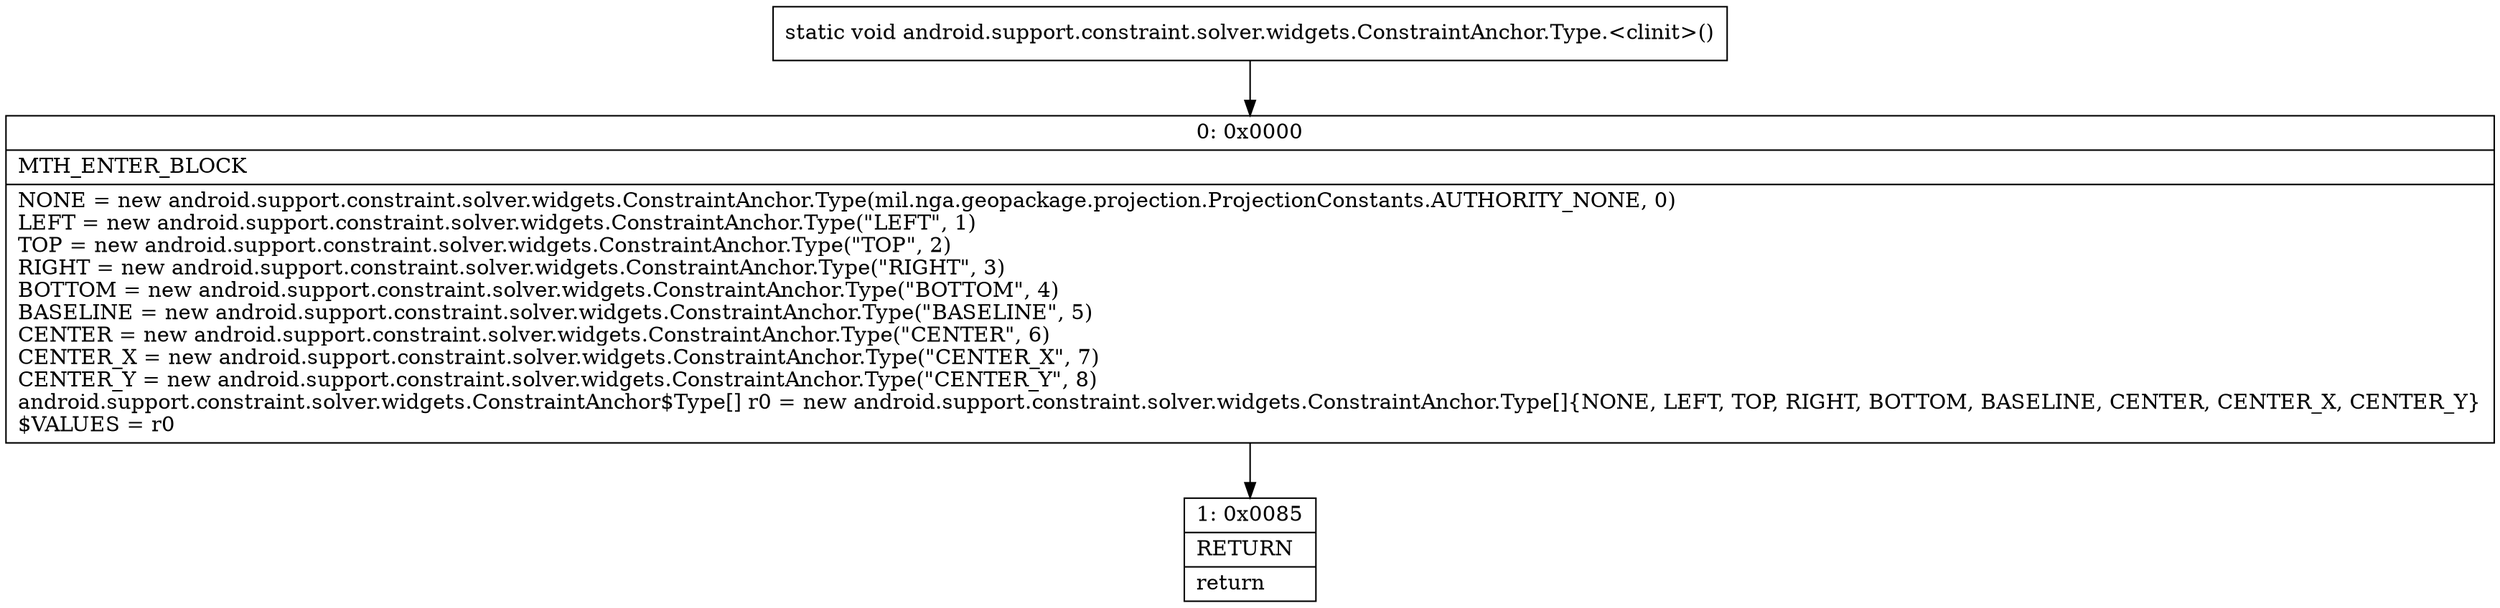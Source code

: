 digraph "CFG forandroid.support.constraint.solver.widgets.ConstraintAnchor.Type.\<clinit\>()V" {
Node_0 [shape=record,label="{0\:\ 0x0000|MTH_ENTER_BLOCK\l|NONE = new android.support.constraint.solver.widgets.ConstraintAnchor.Type(mil.nga.geopackage.projection.ProjectionConstants.AUTHORITY_NONE, 0)\lLEFT = new android.support.constraint.solver.widgets.ConstraintAnchor.Type(\"LEFT\", 1)\lTOP = new android.support.constraint.solver.widgets.ConstraintAnchor.Type(\"TOP\", 2)\lRIGHT = new android.support.constraint.solver.widgets.ConstraintAnchor.Type(\"RIGHT\", 3)\lBOTTOM = new android.support.constraint.solver.widgets.ConstraintAnchor.Type(\"BOTTOM\", 4)\lBASELINE = new android.support.constraint.solver.widgets.ConstraintAnchor.Type(\"BASELINE\", 5)\lCENTER = new android.support.constraint.solver.widgets.ConstraintAnchor.Type(\"CENTER\", 6)\lCENTER_X = new android.support.constraint.solver.widgets.ConstraintAnchor.Type(\"CENTER_X\", 7)\lCENTER_Y = new android.support.constraint.solver.widgets.ConstraintAnchor.Type(\"CENTER_Y\", 8)\landroid.support.constraint.solver.widgets.ConstraintAnchor$Type[] r0 = new android.support.constraint.solver.widgets.ConstraintAnchor.Type[]\{NONE, LEFT, TOP, RIGHT, BOTTOM, BASELINE, CENTER, CENTER_X, CENTER_Y\}\l$VALUES = r0\l}"];
Node_1 [shape=record,label="{1\:\ 0x0085|RETURN\l|return\l}"];
MethodNode[shape=record,label="{static void android.support.constraint.solver.widgets.ConstraintAnchor.Type.\<clinit\>() }"];
MethodNode -> Node_0;
Node_0 -> Node_1;
}


